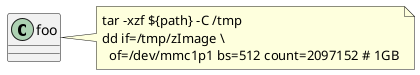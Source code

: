 {
  "sha1": "c34g1xwhka3xgv7dih0behkv2qmssan",
  "insertion": {
    "when": "2024-06-01T09:03:00.820Z",
    "user": "plantuml@gmail.com"
  }
}
@startuml

class foo
note right  
tar -xzf ${path} -C /tmp
dd if=/tmp/zImage <U+005C>
  of=/dev/mmc1p1 bs=512 count=2097152 # 1GB
end note

@enduml

